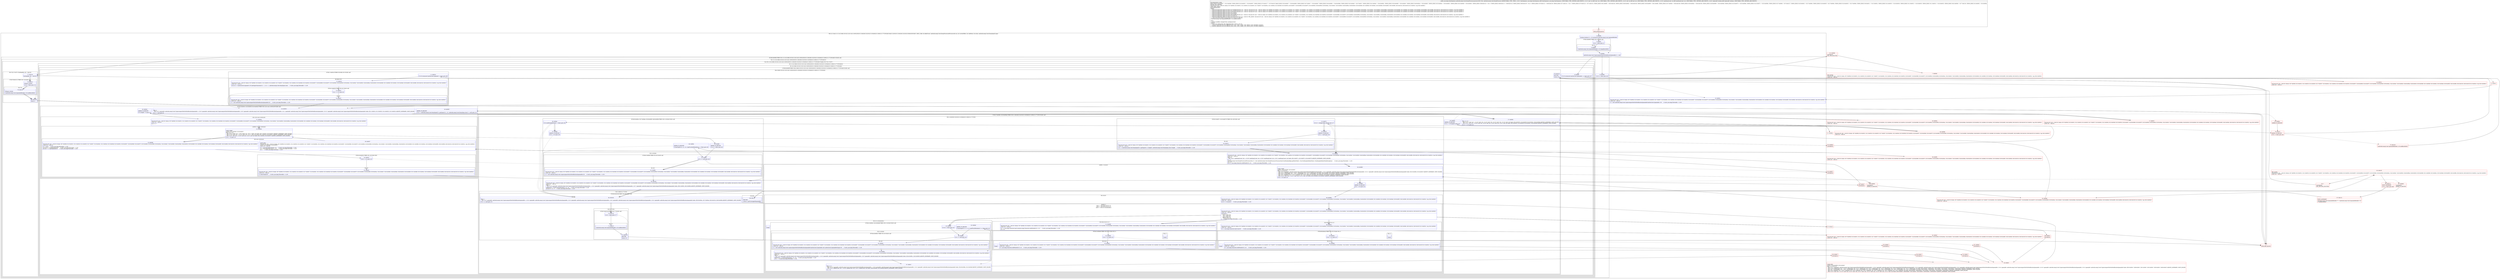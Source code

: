 digraph "CFG forandroidx.emoji2.text.EmojiProcessor.process(Ljava\/lang\/CharSequence;IIIZ)Ljava\/lang\/CharSequence;" {
subgraph cluster_Region_1823521813 {
label = "R(8:1|(1:3)|4|(1:(1:(1:(4:(2:89|(1:91))|(2:12|(3:14|(1:16)(0)|18))|(5:(1:28)|29|(2:32|33)|(2:(1:63)|64)|(2:(1:69)|(2:(1:77)|78)))|82))))|6|(2:12|(0))|(5:(1:28)|29|(2:32|33)|(2:(0)|64)|(0)(0))|82) | DECL_VAR: int addedCount, androidx.emoji2.text.EmojiProcessor$ProcessorSm sm, int currentOffset, int codePoint, int action, androidx.emoji2.text.EmojiSpan[] spans\l";
node [shape=record,color=blue];
Node_2 [shape=record,label="{2\:\ 0x0000|boolean boolean r0 = r10 instanceof androidx.emoji2.text.SpannableBuilder\l}"];
subgraph cluster_IfRegion_1575632801 {
label = "IF [B:3:0x0002] THEN: R(1:3) ELSE: null";
node [shape=record,color=blue];
Node_3 [shape=record,label="{3\:\ 0x0002|if (r0 != false) goto L3\l}"];
subgraph cluster_Region_669966188 {
label = "R(1:3)";
node [shape=record,color=blue];
Node_4 [shape=record,label="{4\:\ 0x0004|((androidx.emoji2.text.SpannableBuilder) r10).beginBatchEdit()\l}"];
}
}
Node_5 [shape=record,label="{5\:\ 0x000a|androidx.emoji2.text.UnprecomputeTextOnModificationSpannable r1 = null\l}"];
subgraph cluster_IfRegion_419710682 {
label = "IF [B:6:0x000b] THEN: R(1:(1:(1:(4:(2:89|(1:91))|(2:12|(3:14|(1:16)(0)|18))|(5:(1:28)|29|(2:32|33)|(2:(1:63)|64)|(2:(1:69)|(2:(1:77)|78)))|82)))) ELSE: null";
node [shape=record,color=blue];
Node_6 [shape=record,label="{6\:\ 0x000b|if (r0 == false) goto L83\l}"];
subgraph cluster_Region_2127979789 {
label = "R(1:(1:(1:(4:(2:89|(1:91))|(2:12|(3:14|(1:16)(0)|18))|(5:(1:28)|29|(2:32|33)|(2:(1:63)|64)|(2:(1:69)|(2:(1:77)|78)))|82))))";
node [shape=record,color=blue];
subgraph cluster_TryCatchRegion_2010851269 {
label = "Try: R(1:(1:(4:(2:89|(1:91))|(2:12|(3:14|(1:16)(0)|18))|(5:(1:28)|29|(2:32|33)|(2:(1:63)|64)|(2:(1:69)|(2:(1:77)|78)))|82))) finally: R(3:72|(1:74)|75)";
node [shape=record,color=blue];
subgraph cluster_Region_1217269825 {
label = "R(1:(1:(4:(2:89|(1:91))|(2:12|(3:14|(1:16)(0)|18))|(5:(1:28)|29|(2:32|33)|(2:(1:63)|64)|(2:(1:69)|(2:(1:77)|78)))|82)))";
node [shape=record,color=blue];
subgraph cluster_Region_432710531 {
label = "R(1:(4:(2:89|(1:91))|(2:12|(3:14|(1:16)(0)|18))|(5:(1:28)|29|(2:32|33)|(2:(1:63)|64)|(2:(1:69)|(2:(1:77)|78)))|82))";
node [shape=record,color=blue];
subgraph cluster_IfRegion_1425621946 {
label = "IF [B:8:0x000f] THEN: R(4:(2:89|(1:91))|(2:12|(3:14|(1:16)(0)|18))|(5:(1:28)|29|(2:32|33)|(2:(1:63)|64)|(2:(1:69)|(2:(1:77)|78)))|82) ELSE: null";
node [shape=record,color=blue];
Node_8 [shape=record,label="{8\:\ 0x000f|if ((r10 instanceof android.text.Spannable) == false) goto L87\l}"];
subgraph cluster_Region_2058527727 {
label = "R(4:(2:89|(1:91))|(2:12|(3:14|(1:16)(0)|18))|(5:(1:28)|29|(2:32|33)|(2:(1:63)|64)|(2:(1:69)|(2:(1:77)|78)))|82)";
node [shape=record,color=blue];
subgraph cluster_IfRegion_1107732704 {
label = "IF [B:11:0x0014] THEN: R(2:89|(1:91)) ELSE: null";
node [shape=record,color=blue];
Node_11 [shape=record,label="{11\:\ 0x0014|if ((r10 instanceof android.text.Spanned) != false) goto L89\l}"];
subgraph cluster_Region_440417519 {
label = "R(2:89|(1:91))";
node [shape=record,color=blue];
Node_12 [shape=record,label="{12\:\ 0x0016|TryCatch #0 \{all \-\> 0x0130, blocks: (B:7:0x000d, B:10:0x0012, B:12:0x0016, B:14:0x0025, B:17:0x0037, B:19:0x0041, B:21:0x0044, B:23:0x0048, B:25:0x0054, B:26:0x0057, B:28:0x0066, B:34:0x0075, B:35:0x0084, B:38:0x009d, B:39:0x00a1, B:42:0x00a7, B:45:0x00b3, B:46:0x00be, B:48:0x00c9, B:50:0x00d0, B:51:0x00d6, B:53:0x00e2, B:55:0x00e8, B:59:0x00f2, B:62:0x00fe, B:63:0x0104, B:65:0x010f, B:15:0x002c), top: B:81:0x000d \}\lCatch: all \-\> 0x0130\l|int int r2 = ((android.text.Spanned) r10).nextSpanTransition(r11 \- 1, r12 + 1, androidx.emoji2.text.EmojiSpan.class)     \/\/ Catch: java.lang.Throwable \-\> L130\l}"];
subgraph cluster_IfRegion_2109121187 {
label = "IF [B:13:0x0023] THEN: R(1:91) ELSE: null";
node [shape=record,color=blue];
Node_13 [shape=record,label="{13\:\ 0x0023|if (r2 \<= r12) goto L91\l}"];
subgraph cluster_Region_1850117664 {
label = "R(1:91)";
node [shape=record,color=blue];
Node_14 [shape=record,label="{14\:\ 0x0025|TryCatch #0 \{all \-\> 0x0130, blocks: (B:7:0x000d, B:10:0x0012, B:12:0x0016, B:14:0x0025, B:17:0x0037, B:19:0x0041, B:21:0x0044, B:23:0x0048, B:25:0x0054, B:26:0x0057, B:28:0x0066, B:34:0x0075, B:35:0x0084, B:38:0x009d, B:39:0x00a1, B:42:0x00a7, B:45:0x00b3, B:46:0x00be, B:48:0x00c9, B:50:0x00d0, B:51:0x00d6, B:53:0x00e2, B:55:0x00e8, B:59:0x00f2, B:62:0x00fe, B:63:0x0104, B:65:0x010f, B:15:0x002c), top: B:81:0x000d \}\lCatch: all \-\> 0x0130\l|r1 = new androidx.emoji2.text.UnprecomputeTextOnModificationSpannable(r10)     \/\/ Catch: java.lang.Throwable \-\> L130\l}"];
}
}
}
}
subgraph cluster_IfRegion_1996361082 {
label = "IF [B:16:0x0035, B:18:0x003f, B:20:0x0042] THEN: R(2:12|(3:14|(1:16)(0)|18)) ELSE: null";
node [shape=record,color=blue];
Node_16 [shape=record,label="{16\:\ 0x0035|PHI: r1 \l  PHI: (r1v3 'spannable' androidx.emoji2.text.UnprecomputeTextOnModificationSpannable) = (r1v0 'spannable' androidx.emoji2.text.UnprecomputeTextOnModificationSpannable), (r1v0 'spannable' androidx.emoji2.text.UnprecomputeTextOnModificationSpannable), (r1v1 'spannable' androidx.emoji2.text.UnprecomputeTextOnModificationSpannable), (r1v12 'spannable' androidx.emoji2.text.UnprecomputeTextOnModificationSpannable) binds: [B:11:0x0014, B:13:0x0023, B:14:0x0025, B:15:0x002c] A[DONT_GENERATE, DONT_INLINE]\l|if (r1 != null) goto L8\l}"];
Node_18 [shape=record,label="{18\:\ 0x003f|ADDED_TO_REGION\l|if ((r2 = (androidx.emoji2.text.EmojiSpan[]) r1.getSpans(r11, r12, androidx.emoji2.text.EmojiSpan.class)) != null) goto L10\l}"];
Node_20 [shape=record,label="{20\:\ 0x0042|ADDED_TO_REGION\l|if (r2.length \> 0) goto L12\l}"];
subgraph cluster_Region_827340083 {
label = "R(2:12|(3:14|(1:16)(0)|18))";
node [shape=record,color=blue];
Node_21 [shape=record,label="{21\:\ 0x0044|TryCatch #0 \{all \-\> 0x0130, blocks: (B:7:0x000d, B:10:0x0012, B:12:0x0016, B:14:0x0025, B:17:0x0037, B:19:0x0041, B:21:0x0044, B:23:0x0048, B:25:0x0054, B:26:0x0057, B:28:0x0066, B:34:0x0075, B:35:0x0084, B:38:0x009d, B:39:0x00a1, B:42:0x00a7, B:45:0x00b3, B:46:0x00be, B:48:0x00c9, B:50:0x00d0, B:51:0x00d6, B:53:0x00e2, B:55:0x00e8, B:59:0x00f2, B:62:0x00fe, B:63:0x0104, B:65:0x010f, B:15:0x002c), top: B:81:0x000d \}\lCatch: all \-\> 0x0130\l|int r4 = 0\l\l}"];
subgraph cluster_LoopRegion_236768664 {
label = "LOOP:0: (3:14|(1:16)(0)|18)";
node [shape=record,color=blue];
Node_22 [shape=record,label="{22\:\ 0x0046|LOOP_START\lLOOP:0: B:22:0x0046\-\>B:26:0x0057\lPHI: r4 r11 r12 \l  PHI: (r4v10 'index' int) = (r4v9 'index' int), (r4v11 'index' int) binds: [B:21:0x0044, B:26:0x0057] A[DONT_GENERATE, DONT_INLINE]\l  PHI: (r11v6 'start' int) = (r11v0 'start' int), (r11v7 'start' int) binds: [B:21:0x0044, B:26:0x0057] A[DONT_GENERATE, DONT_INLINE]\l  PHI: (r12v2 'end' int) = (r12v0 'end' int), (r12v3 'end' int) binds: [B:21:0x0044, B:26:0x0057] A[DONT_GENERATE, DONT_INLINE]\l|if (r4 \< r3) goto L14\l}"];
subgraph cluster_Region_739490315 {
label = "R(3:14|(1:16)(0)|18)";
node [shape=record,color=blue];
Node_23 [shape=record,label="{23\:\ 0x0048|TryCatch #0 \{all \-\> 0x0130, blocks: (B:7:0x000d, B:10:0x0012, B:12:0x0016, B:14:0x0025, B:17:0x0037, B:19:0x0041, B:21:0x0044, B:23:0x0048, B:25:0x0054, B:26:0x0057, B:28:0x0066, B:34:0x0075, B:35:0x0084, B:38:0x009d, B:39:0x00a1, B:42:0x00a7, B:45:0x00b3, B:46:0x00be, B:48:0x00c9, B:50:0x00d0, B:51:0x00d6, B:53:0x00e2, B:55:0x00e8, B:59:0x00f2, B:62:0x00fe, B:63:0x0104, B:65:0x010f, B:15:0x002c), top: B:81:0x000d \}\lCatch: all \-\> 0x0130\l|r5 = r2[r4]     \/\/ Catch: java.lang.Throwable \-\> L130\lint int r6 = r1.getSpanStart(r5)     \/\/ Catch: java.lang.Throwable \-\> L130\lint int r7 = r1.getSpanEnd(r5)     \/\/ Catch: java.lang.Throwable \-\> L130\l}"];
subgraph cluster_IfRegion_1371771223 {
label = "IF [B:24:0x0052] THEN: R(1:16) ELSE: R(0)";
node [shape=record,color=blue];
Node_24 [shape=record,label="{24\:\ 0x0052|if (r6 != r12) goto L16\l}"];
subgraph cluster_Region_5098042 {
label = "R(1:16)";
node [shape=record,color=blue];
Node_25 [shape=record,label="{25\:\ 0x0054|TryCatch #0 \{all \-\> 0x0130, blocks: (B:7:0x000d, B:10:0x0012, B:12:0x0016, B:14:0x0025, B:17:0x0037, B:19:0x0041, B:21:0x0044, B:23:0x0048, B:25:0x0054, B:26:0x0057, B:28:0x0066, B:34:0x0075, B:35:0x0084, B:38:0x009d, B:39:0x00a1, B:42:0x00a7, B:45:0x00b3, B:46:0x00be, B:48:0x00c9, B:50:0x00d0, B:51:0x00d6, B:53:0x00e2, B:55:0x00e8, B:59:0x00f2, B:62:0x00fe, B:63:0x0104, B:65:0x010f, B:15:0x002c), top: B:81:0x000d \}\lCatch: all \-\> 0x0130\l|r1.removeSpan(r5)     \/\/ Catch: java.lang.Throwable \-\> L130\l}"];
}
subgraph cluster_Region_275164018 {
label = "R(0)";
node [shape=record,color=blue];
}
}
Node_26 [shape=record,label="{26\:\ 0x0057|LOOP_END\lTryCatch #0 \{all \-\> 0x0130, blocks: (B:7:0x000d, B:10:0x0012, B:12:0x0016, B:14:0x0025, B:17:0x0037, B:19:0x0041, B:21:0x0044, B:23:0x0048, B:25:0x0054, B:26:0x0057, B:28:0x0066, B:34:0x0075, B:35:0x0084, B:38:0x009d, B:39:0x00a1, B:42:0x00a7, B:45:0x00b3, B:46:0x00be, B:48:0x00c9, B:50:0x00d0, B:51:0x00d6, B:53:0x00e2, B:55:0x00e8, B:59:0x00f2, B:62:0x00fe, B:63:0x0104, B:65:0x010f, B:15:0x002c), top: B:81:0x000d \}\lLOOP:0: B:22:0x0046\-\>B:26:0x0057\lCatch: all \-\> 0x0130\l|r11 = java.lang.Math.min(r6, r11)     \/\/ Catch: java.lang.Throwable \-\> L130\lr12 = java.lang.Math.max(r7, r12)     \/\/ Catch: java.lang.Throwable \-\> L130\lr4++     \/\/ Catch: java.lang.Throwable \-\> L130\l}"];
}
}
}
}
subgraph cluster_IfRegion_2141511498 {
label = "IF [B:27:0x0064, B:29:0x006a] THEN: R(5:(1:28)|29|(2:32|33)|(2:(1:63)|64)|(2:(1:69)|(2:(1:77)|78))) ELSE: null";
node [shape=record,color=blue];
Node_27 [shape=record,label="{27\:\ 0x0064|PHI: r11 r12 \l  PHI: (r11v1 'start' int) = (r11v0 'start' int), (r11v0 'start' int), (r11v0 'start' int), (r11v6 'start' int) binds: [B:16:0x0035, B:18:0x003f, B:20:0x0042, B:83:0x0064] A[DONT_GENERATE, DONT_INLINE]\l  PHI: (r12v1 'end' int) = (r12v0 'end' int), (r12v0 'end' int), (r12v0 'end' int), (r12v2 'end' int) binds: [B:16:0x0035, B:18:0x003f, B:20:0x0042, B:83:0x0064] A[DONT_GENERATE, DONT_INLINE]\l|if (r11 != r12) goto L22\l}"];
Node_29 [shape=record,label="{29\:\ 0x006a|ADDED_TO_REGION\l|if (r11 \< r10.length()) goto L25\l}"];
subgraph cluster_Region_204493983 {
label = "R(5:(1:28)|29|(2:32|33)|(2:(1:63)|64)|(2:(1:69)|(2:(1:77)|78)))";
node [shape=record,color=blue];
subgraph cluster_IfRegion_558149659 {
label = "IF [B:32:0x0071, B:33:0x0073] THEN: R(1:28) ELSE: null";
node [shape=record,color=blue];
Node_32 [shape=record,label="{32\:\ 0x0071|if (r13 != Integer.MAX_VALUE) goto L27\l}"];
Node_33 [shape=record,label="{33\:\ 0x0073|ADDED_TO_REGION\l|if (r1 != null) goto L28\l}"];
subgraph cluster_Region_660073620 {
label = "R(1:28)";
node [shape=record,color=blue];
Node_34 [shape=record,label="{34\:\ 0x0075|TryCatch #0 \{all \-\> 0x0130, blocks: (B:7:0x000d, B:10:0x0012, B:12:0x0016, B:14:0x0025, B:17:0x0037, B:19:0x0041, B:21:0x0044, B:23:0x0048, B:25:0x0054, B:26:0x0057, B:28:0x0066, B:34:0x0075, B:35:0x0084, B:38:0x009d, B:39:0x00a1, B:42:0x00a7, B:45:0x00b3, B:46:0x00be, B:48:0x00c9, B:50:0x00d0, B:51:0x00d6, B:53:0x00e2, B:55:0x00e8, B:59:0x00f2, B:62:0x00fe, B:63:0x0104, B:65:0x010f, B:15:0x002c), top: B:81:0x000d \}\lCatch: all \-\> 0x0130\l|r13 \-= ((androidx.emoji2.text.EmojiSpan[]) r1.getSpans(0, r1.length(), androidx.emoji2.text.EmojiSpan.class)).length     \/\/ Catch: java.lang.Throwable \-\> L130\l}"];
}
}
Node_35 [shape=record,label="{35\:\ 0x0084|TryCatch #0 \{all \-\> 0x0130, blocks: (B:7:0x000d, B:10:0x0012, B:12:0x0016, B:14:0x0025, B:17:0x0037, B:19:0x0041, B:21:0x0044, B:23:0x0048, B:25:0x0054, B:26:0x0057, B:28:0x0066, B:34:0x0075, B:35:0x0084, B:38:0x009d, B:39:0x00a1, B:42:0x00a7, B:45:0x00b3, B:46:0x00be, B:48:0x00c9, B:50:0x00d0, B:51:0x00d6, B:53:0x00e2, B:55:0x00e8, B:59:0x00f2, B:62:0x00fe, B:63:0x0104, B:65:0x010f, B:15:0x002c), top: B:81:0x000d \}\lCatch: all \-\> 0x0130\lPHI: r13 \l  PHI: (r13v1 'maxEmojiCount' int) = (r13v0 'maxEmojiCount' int), (r13v0 'maxEmojiCount' int), (r13v2 'maxEmojiCount' int) binds: [B:32:0x0071, B:33:0x0073, B:34:0x0075] A[DONT_GENERATE, DONT_INLINE]\l|r2 = 0\landroidx.emoji2.text.EmojiProcessor$ProcessorSm r3 = new androidx.emoji2.text.EmojiProcessor.ProcessorSm(r9.mMetadataRepo.getRootNode(), r9.mUseEmojiAsDefaultStyle, r9.mEmojiAsDefaultStyleExceptions)     \/\/ Catch: java.lang.Throwable \-\> L130\lr4 = r11\lint r5 = java.lang.Character.codePointAt(r10, r4)     \/\/ Catch: java.lang.Throwable \-\> L130\l}"];
subgraph cluster_LoopRegion_626314832 {
label = "LOOP:1: (2:32|33)";
node [shape=record,color=blue];
Node_36 [shape=record,label="{36\:\ 0x0099|LOOP_START\lLOOP:1: B:36:0x0099\-\>B:54:0x00e7\lPHI: r1 r2 r4 r5 r11 \l  PHI: (r1v4 'spannable' androidx.emoji2.text.UnprecomputeTextOnModificationSpannable) = (r1v3 'spannable' androidx.emoji2.text.UnprecomputeTextOnModificationSpannable), (r1v11 'spannable' androidx.emoji2.text.UnprecomputeTextOnModificationSpannable) binds: [B:35:0x0084, B:54:0x00e7] A[DONT_GENERATE, DONT_INLINE]\l  PHI: (r2v12 'addedCount' int) = (r2v11 'addedCount' int), (r2v16 'addedCount' int) binds: [B:35:0x0084, B:54:0x00e7] A[DONT_GENERATE, DONT_INLINE]\l  PHI: (r4v4 'currentOffset' int) = (r4v3 'currentOffset' int), (r4v7 'currentOffset' int) binds: [B:35:0x0084, B:54:0x00e7] A[DONT_GENERATE, DONT_INLINE]\l  PHI: (r5v3 'codePoint' int) = (r5v2 'codePoint' int), (r5v6 'codePoint' int) binds: [B:35:0x0084, B:54:0x00e7] A[DONT_GENERATE, DONT_INLINE]\l  PHI: (r11v2 'start' int) = (r11v1 'start' int), (r11v5 'start' int) binds: [B:35:0x0084, B:54:0x00e7] A[DONT_GENERATE, DONT_INLINE]\l|if (r4 \< r12) goto L31\l}"];
Node_37 [shape=record,label="{37\:\ 0x009b|ADDED_TO_REGION\l|if (r2 \< r13) goto L32\l}"];
subgraph cluster_Region_1671816807 {
label = "R(2:32|33)";
node [shape=record,color=blue];
Node_38 [shape=record,label="{38\:\ 0x009d|TryCatch #0 \{all \-\> 0x0130, blocks: (B:7:0x000d, B:10:0x0012, B:12:0x0016, B:14:0x0025, B:17:0x0037, B:19:0x0041, B:21:0x0044, B:23:0x0048, B:25:0x0054, B:26:0x0057, B:28:0x0066, B:34:0x0075, B:35:0x0084, B:38:0x009d, B:39:0x00a1, B:42:0x00a7, B:45:0x00b3, B:46:0x00be, B:48:0x00c9, B:50:0x00d0, B:51:0x00d6, B:53:0x00e2, B:55:0x00e8, B:59:0x00f2, B:62:0x00fe, B:63:0x0104, B:65:0x010f, B:15:0x002c), top: B:81:0x000d \}\lCatch: all \-\> 0x0130\l|int r6 = r3.check(r5)     \/\/ Catch: java.lang.Throwable \-\> L130\l}"];
subgraph cluster_SwitchRegion_1667571436 {
label = "Switch: 3
 case 1 -> R(2:50|(2:52|1)(1:1))
 case 2 -> R(2:45|(2:47|1)(1:1))
 case 3 -> R(3:(2:(1:43)|44)|40|1)";
node [shape=record,color=blue];
Node_39 [shape=record,label="{39\:\ 0x00a1|TryCatch #0 \{all \-\> 0x0130, blocks: (B:7:0x000d, B:10:0x0012, B:12:0x0016, B:14:0x0025, B:17:0x0037, B:19:0x0041, B:21:0x0044, B:23:0x0048, B:25:0x0054, B:26:0x0057, B:28:0x0066, B:34:0x0075, B:35:0x0084, B:38:0x009d, B:39:0x00a1, B:42:0x00a7, B:45:0x00b3, B:46:0x00be, B:48:0x00c9, B:50:0x00d0, B:51:0x00d6, B:53:0x00e2, B:55:0x00e8, B:59:0x00f2, B:62:0x00fe, B:63:0x0104, B:65:0x010f, B:15:0x002c), top: B:81:0x000d \}\lCatch: all \-\> 0x0130\l|switch(r6) \{\l    case 1: goto L50;\l    case 2: goto L45;\l    case 3: goto L37;\l    default: goto L34;\l\}     \/\/ Catch: java.lang.Throwable \-\> L130\l}"];
subgraph cluster_Region_1085215690 {
label = "R(2:50|(2:52|1)(1:1))";
node [shape=record,color=blue];
Node_51 [shape=record,label="{51\:\ 0x00d6|TryCatch #0 \{all \-\> 0x0130, blocks: (B:7:0x000d, B:10:0x0012, B:12:0x0016, B:14:0x0025, B:17:0x0037, B:19:0x0041, B:21:0x0044, B:23:0x0048, B:25:0x0054, B:26:0x0057, B:28:0x0066, B:34:0x0075, B:35:0x0084, B:38:0x009d, B:39:0x00a1, B:42:0x00a7, B:45:0x00b3, B:46:0x00be, B:48:0x00c9, B:50:0x00d0, B:51:0x00d6, B:53:0x00e2, B:55:0x00e8, B:59:0x00f2, B:62:0x00fe, B:63:0x0104, B:65:0x010f, B:15:0x002c), top: B:81:0x000d \}\lCatch: all \-\> 0x0130\l|r11 += java.lang.Character.charCount(java.lang.Character.codePointAt(r10, r11))     \/\/ Catch: java.lang.Throwable \-\> L130\lr4 = r11\l}"];
subgraph cluster_IfRegion_1995663328 {
label = "IF [B:52:0x00e0] THEN: R(2:52|1) ELSE: R(1:1)";
node [shape=record,color=blue];
Node_52 [shape=record,label="{52\:\ 0x00e0|if (r4 \< r12) goto L52\l}"];
subgraph cluster_Region_145544291 {
label = "R(2:52|1)";
node [shape=record,color=blue];
Node_53 [shape=record,label="{53\:\ 0x00e2|TryCatch #0 \{all \-\> 0x0130, blocks: (B:7:0x000d, B:10:0x0012, B:12:0x0016, B:14:0x0025, B:17:0x0037, B:19:0x0041, B:21:0x0044, B:23:0x0048, B:25:0x0054, B:26:0x0057, B:28:0x0066, B:34:0x0075, B:35:0x0084, B:38:0x009d, B:39:0x00a1, B:42:0x00a7, B:45:0x00b3, B:46:0x00be, B:48:0x00c9, B:50:0x00d0, B:51:0x00d6, B:53:0x00e2, B:55:0x00e8, B:59:0x00f2, B:62:0x00fe, B:63:0x0104, B:65:0x010f, B:15:0x002c), top: B:81:0x000d \}\lCatch: all \-\> 0x0130\l|r5 = java.lang.Character.codePointAt(r10, r4)     \/\/ Catch: java.lang.Throwable \-\> L130\l}"];
Node_InsnContainer_143800822 [shape=record,label="{|break\l}"];
}
subgraph cluster_Region_1619674481 {
label = "R(1:1)";
node [shape=record,color=blue];
Node_InsnContainer_1167216425 [shape=record,label="{|break\l}"];
}
}
}
subgraph cluster_Region_1174865105 {
label = "R(2:45|(2:47|1)(1:1))";
node [shape=record,color=blue];
Node_48 [shape=record,label="{48\:\ 0x00c9|TryCatch #0 \{all \-\> 0x0130, blocks: (B:7:0x000d, B:10:0x0012, B:12:0x0016, B:14:0x0025, B:17:0x0037, B:19:0x0041, B:21:0x0044, B:23:0x0048, B:25:0x0054, B:26:0x0057, B:28:0x0066, B:34:0x0075, B:35:0x0084, B:38:0x009d, B:39:0x00a1, B:42:0x00a7, B:45:0x00b3, B:46:0x00be, B:48:0x00c9, B:50:0x00d0, B:51:0x00d6, B:53:0x00e2, B:55:0x00e8, B:59:0x00f2, B:62:0x00fe, B:63:0x0104, B:65:0x010f, B:15:0x002c), top: B:81:0x000d \}\lCatch: all \-\> 0x0130\l|r4 += java.lang.Character.charCount(r5)     \/\/ Catch: java.lang.Throwable \-\> L130\l}"];
subgraph cluster_IfRegion_272995761 {
label = "IF [B:49:0x00ce] THEN: R(2:47|1) ELSE: R(1:1)";
node [shape=record,color=blue];
Node_49 [shape=record,label="{49\:\ 0x00ce|if (r4 \< r12) goto L47\l}"];
subgraph cluster_Region_247772339 {
label = "R(2:47|1)";
node [shape=record,color=blue];
Node_50 [shape=record,label="{50\:\ 0x00d0|TryCatch #0 \{all \-\> 0x0130, blocks: (B:7:0x000d, B:10:0x0012, B:12:0x0016, B:14:0x0025, B:17:0x0037, B:19:0x0041, B:21:0x0044, B:23:0x0048, B:25:0x0054, B:26:0x0057, B:28:0x0066, B:34:0x0075, B:35:0x0084, B:38:0x009d, B:39:0x00a1, B:42:0x00a7, B:45:0x00b3, B:46:0x00be, B:48:0x00c9, B:50:0x00d0, B:51:0x00d6, B:53:0x00e2, B:55:0x00e8, B:59:0x00f2, B:62:0x00fe, B:63:0x0104, B:65:0x010f, B:15:0x002c), top: B:81:0x000d \}\lCatch: all \-\> 0x0130\l|r5 = java.lang.Character.codePointAt(r10, r4)     \/\/ Catch: java.lang.Throwable \-\> L130\l}"];
Node_InsnContainer_479565406 [shape=record,label="{|break\l}"];
}
subgraph cluster_Region_89211315 {
label = "R(1:1)";
node [shape=record,color=blue];
Node_InsnContainer_935476645 [shape=record,label="{|break\l}"];
}
}
}
subgraph cluster_Region_1761481190 {
label = "R(3:(2:(1:43)|44)|40|1)";
node [shape=record,color=blue];
subgraph cluster_IfRegion_484657599 {
label = "IF [B:41:0x00a5, B:43:0x00af] THEN: R(2:(1:43)|44) ELSE: null";
node [shape=record,color=blue];
Node_41 [shape=record,label="{41\:\ 0x00a5|if (r14 != false) goto L42\l}"];
Node_43 [shape=record,label="{43\:\ 0x00af|ADDED_TO_REGION\l|if (hasGlyph(r10, r11, r4, r3.getFlushMetadata()) == false) goto L42\l}"];
subgraph cluster_Region_742638906 {
label = "R(2:(1:43)|44)";
node [shape=record,color=blue];
subgraph cluster_IfRegion_2081914394 {
label = "IF [B:44:0x00b1] THEN: R(1:43) ELSE: null";
node [shape=record,color=blue];
Node_44 [shape=record,label="{44\:\ 0x00b1|if (r1 == null) goto L43\l}"];
subgraph cluster_Region_2042303082 {
label = "R(1:43)";
node [shape=record,color=blue];
Node_45 [shape=record,label="{45\:\ 0x00b3|TryCatch #0 \{all \-\> 0x0130, blocks: (B:7:0x000d, B:10:0x0012, B:12:0x0016, B:14:0x0025, B:17:0x0037, B:19:0x0041, B:21:0x0044, B:23:0x0048, B:25:0x0054, B:26:0x0057, B:28:0x0066, B:34:0x0075, B:35:0x0084, B:38:0x009d, B:39:0x00a1, B:42:0x00a7, B:45:0x00b3, B:46:0x00be, B:48:0x00c9, B:50:0x00d0, B:51:0x00d6, B:53:0x00e2, B:55:0x00e8, B:59:0x00f2, B:62:0x00fe, B:63:0x0104, B:65:0x010f, B:15:0x002c), top: B:81:0x000d \}\lCatch: all \-\> 0x0130\l|r1 = new androidx.emoji2.text.UnprecomputeTextOnModificationSpannable((android.text.Spannable) new android.text.SpannableString(r10))     \/\/ Catch: java.lang.Throwable \-\> L130\l}"];
}
}
Node_46 [shape=record,label="{46\:\ 0x00be|TryCatch #0 \{all \-\> 0x0130, blocks: (B:7:0x000d, B:10:0x0012, B:12:0x0016, B:14:0x0025, B:17:0x0037, B:19:0x0041, B:21:0x0044, B:23:0x0048, B:25:0x0054, B:26:0x0057, B:28:0x0066, B:34:0x0075, B:35:0x0084, B:38:0x009d, B:39:0x00a1, B:42:0x00a7, B:45:0x00b3, B:46:0x00be, B:48:0x00c9, B:50:0x00d0, B:51:0x00d6, B:53:0x00e2, B:55:0x00e8, B:59:0x00f2, B:62:0x00fe, B:63:0x0104, B:65:0x010f, B:15:0x002c), top: B:81:0x000d \}\lCatch: all \-\> 0x0130\lPHI: r1 \l  PHI: (r1v8 'spannable' androidx.emoji2.text.UnprecomputeTextOnModificationSpannable) = (r1v4 'spannable' androidx.emoji2.text.UnprecomputeTextOnModificationSpannable), (r1v9 'spannable' androidx.emoji2.text.UnprecomputeTextOnModificationSpannable) binds: [B:44:0x00b1, B:45:0x00b3] A[DONT_GENERATE, DONT_INLINE]\l|addEmoji(r1, r3.getFlushMetadata(), r11, r4)     \/\/ Catch: java.lang.Throwable \-\> L130\lr2++     \/\/ Catch: java.lang.Throwable \-\> L130\l}"];
}
}
Node_47 [shape=record,label="{47\:\ 0x00c7|PHI: r1 r2 \l  PHI: (r1v10 'spannable' androidx.emoji2.text.UnprecomputeTextOnModificationSpannable) = (r1v8 'spannable' androidx.emoji2.text.UnprecomputeTextOnModificationSpannable), (r1v4 'spannable' androidx.emoji2.text.UnprecomputeTextOnModificationSpannable) binds: [B:46:0x00be, B:43:0x00af] A[DONT_GENERATE, DONT_INLINE]\l  PHI: (r2v15 'addedCount' int) = (r2v14 'addedCount' int), (r2v12 'addedCount' int) binds: [B:46:0x00be, B:43:0x00af] A[DONT_GENERATE, DONT_INLINE]\l|r11 = r4\l}"];
Node_InsnContainer_1627309939 [shape=record,label="{|break\l}"];
}
}
}
}
subgraph cluster_IfRegion_1841284067 {
label = "IF [B:56:0x00ec, B:57:0x00ee, B:58:0x00f0, B:60:0x00fa] THEN: R(2:(1:63)|64) ELSE: null";
node [shape=record,color=blue];
Node_56 [shape=record,label="{56\:\ 0x00ec|if (r3.isInFlushableState() != false) goto L58\l}"];
Node_57 [shape=record,label="{57\:\ 0x00ee|ADDED_TO_REGION\l|if (r2 \< r13) goto L59\l}"];
Node_58 [shape=record,label="{58\:\ 0x00f0|ADDED_TO_REGION\l|if (r14 != false) goto L62\l}"];
Node_60 [shape=record,label="{60\:\ 0x00fa|ADDED_TO_REGION\l|if (hasGlyph(r10, r11, r4, r3.getCurrentMetadata()) == false) goto L62\l}"];
subgraph cluster_Region_1769069592 {
label = "R(2:(1:63)|64)";
node [shape=record,color=blue];
subgraph cluster_IfRegion_1690046016 {
label = "IF [B:61:0x00fc] THEN: R(1:63) ELSE: null";
node [shape=record,color=blue];
Node_61 [shape=record,label="{61\:\ 0x00fc|if (r1 == null) goto L63\l}"];
subgraph cluster_Region_1439643556 {
label = "R(1:63)";
node [shape=record,color=blue];
Node_62 [shape=record,label="{62\:\ 0x00fe|TryCatch #0 \{all \-\> 0x0130, blocks: (B:7:0x000d, B:10:0x0012, B:12:0x0016, B:14:0x0025, B:17:0x0037, B:19:0x0041, B:21:0x0044, B:23:0x0048, B:25:0x0054, B:26:0x0057, B:28:0x0066, B:34:0x0075, B:35:0x0084, B:38:0x009d, B:39:0x00a1, B:42:0x00a7, B:45:0x00b3, B:46:0x00be, B:48:0x00c9, B:50:0x00d0, B:51:0x00d6, B:53:0x00e2, B:55:0x00e8, B:59:0x00f2, B:62:0x00fe, B:63:0x0104, B:65:0x010f, B:15:0x002c), top: B:81:0x000d \}\lCatch: all \-\> 0x0130\l|r1 = new androidx.emoji2.text.UnprecomputeTextOnModificationSpannable(r10)     \/\/ Catch: java.lang.Throwable \-\> L130\l}"];
}
}
Node_63 [shape=record,label="{63\:\ 0x0104|TryCatch #0 \{all \-\> 0x0130, blocks: (B:7:0x000d, B:10:0x0012, B:12:0x0016, B:14:0x0025, B:17:0x0037, B:19:0x0041, B:21:0x0044, B:23:0x0048, B:25:0x0054, B:26:0x0057, B:28:0x0066, B:34:0x0075, B:35:0x0084, B:38:0x009d, B:39:0x00a1, B:42:0x00a7, B:45:0x00b3, B:46:0x00be, B:48:0x00c9, B:50:0x00d0, B:51:0x00d6, B:53:0x00e2, B:55:0x00e8, B:59:0x00f2, B:62:0x00fe, B:63:0x0104, B:65:0x010f, B:15:0x002c), top: B:81:0x000d \}\lCatch: all \-\> 0x0130\lPHI: r1 \l  PHI: (r1v6 'spannable' androidx.emoji2.text.UnprecomputeTextOnModificationSpannable) = (r1v4 'spannable' androidx.emoji2.text.UnprecomputeTextOnModificationSpannable), (r1v7 'spannable' androidx.emoji2.text.UnprecomputeTextOnModificationSpannable) binds: [B:61:0x00fc, B:62:0x00fe] A[DONT_GENERATE, DONT_INLINE]\l|addEmoji(r1, r3.getCurrentMetadata(), r11, r4)     \/\/ Catch: java.lang.Throwable \-\> L130\lint int r2 = r2 + 1     \/\/ Catch: java.lang.Throwable \-\> L130\l}"];
}
}
subgraph cluster_Region_1349093972 {
label = "R(2:(1:69)|(2:(1:77)|78))";
node [shape=record,color=blue];
subgraph cluster_IfRegion_437745674 {
label = "IF [B:64:0x010d] THEN: R(1:69) ELSE: null";
node [shape=record,color=blue];
Node_64 [shape=record,label="{64\:\ 0x010d|PHI: r1 \l  PHI: (r1v5 'spannable' androidx.emoji2.text.UnprecomputeTextOnModificationSpannable) = (r1v4 'spannable' androidx.emoji2.text.UnprecomputeTextOnModificationSpannable), (r1v4 'spannable' androidx.emoji2.text.UnprecomputeTextOnModificationSpannable), (r1v6 'spannable' androidx.emoji2.text.UnprecomputeTextOnModificationSpannable), (r1v4 'spannable' androidx.emoji2.text.UnprecomputeTextOnModificationSpannable) binds: [B:56:0x00ec, B:57:0x00ee, B:63:0x0104, B:60:0x00fa] A[DONT_GENERATE, DONT_INLINE]\l|if (r1 == null) goto L76\l}"];
subgraph cluster_Region_1563894524 {
label = "R(1:69)";
node [shape=record,color=blue];
Node_68 [shape=record,label="{68\:\ 0x011b|RETURN\l|return r1.getUnwrappedSpannable()\l}"];
}
}
subgraph cluster_Region_1597642035 {
label = "R(2:(1:77)|78)";
node [shape=record,color=blue];
subgraph cluster_IfRegion_191166336 {
label = "IF [B:70:0x011d] THEN: R(1:77) ELSE: null";
node [shape=record,color=blue];
Node_70 [shape=record,label="{70\:\ 0x011d|if (r0 != false) goto L77\l}"];
subgraph cluster_Region_2041787492 {
label = "R(1:77)";
node [shape=record,color=blue];
Node_71 [shape=record,label="{71\:\ 0x011f|((androidx.emoji2.text.SpannableBuilder) r10).endBatchEdit()\l}"];
}
}
Node_72 [shape=record,label="{72\:\ 0x0125|RETURN\l|return r10\l}"];
}
}
}
}
Node_76 [shape=record,label="{76\:\ 0x012f|RETURN\l|return r10\l}"];
}
}
}
}
subgraph cluster_Region_1876992382 {
label = "R(3:72|(1:74)|75) | ExcHandler: all \-\> 0x0130\l";
node [shape=record,color=blue];
Node_77 [shape=record,label="{77\:\ 0x0130|ExcHandler: all \-\> 0x0130\l}"];
subgraph cluster_IfRegion_1658692333 {
label = "IF [B:78:0x0131] THEN: R(1:74) ELSE: null";
node [shape=record,color=blue];
Node_78 [shape=record,label="{78\:\ 0x0131|FINALLY_INSNS\l|if (r0 != false) goto L74\l}"];
subgraph cluster_Region_1934077436 {
label = "R(1:74)";
node [shape=record,color=blue];
Node_79 [shape=record,label="{79\:\ 0x0133|FINALLY_INSNS\l|((androidx.emoji2.text.SpannableBuilder) r10).endBatchEdit()\l}"];
}
}
Node_80 [shape=record,label="{80\:\ 0x0139|throw r1\l}"];
}
}
}
}
Node_15 [shape=record,label="{15\:\ 0x002c|TryCatch #0 \{all \-\> 0x0130, blocks: (B:7:0x000d, B:10:0x0012, B:12:0x0016, B:14:0x0025, B:17:0x0037, B:19:0x0041, B:21:0x0044, B:23:0x0048, B:25:0x0054, B:26:0x0057, B:28:0x0066, B:34:0x0075, B:35:0x0084, B:38:0x009d, B:39:0x00a1, B:42:0x00a7, B:45:0x00b3, B:46:0x00be, B:48:0x00c9, B:50:0x00d0, B:51:0x00d6, B:53:0x00e2, B:55:0x00e8, B:59:0x00f2, B:62:0x00fe, B:63:0x0104, B:65:0x010f, B:15:0x002c), top: B:81:0x000d \}\lCatch: all \-\> 0x0130\l|r1 = new androidx.emoji2.text.UnprecomputeTextOnModificationSpannable((android.text.Spannable) r10)     \/\/ Catch: java.lang.Throwable \-\> L130\l}"];
subgraph cluster_IfRegion_379963799 {
label = "IF [B:16:0x0035] THEN: R(2:12|(0)) ELSE: null";
node [shape=record,color=blue];
Node_16 [shape=record,label="{16\:\ 0x0035|PHI: r1 \l  PHI: (r1v3 'spannable' androidx.emoji2.text.UnprecomputeTextOnModificationSpannable) = (r1v0 'spannable' androidx.emoji2.text.UnprecomputeTextOnModificationSpannable), (r1v0 'spannable' androidx.emoji2.text.UnprecomputeTextOnModificationSpannable), (r1v1 'spannable' androidx.emoji2.text.UnprecomputeTextOnModificationSpannable), (r1v12 'spannable' androidx.emoji2.text.UnprecomputeTextOnModificationSpannable) binds: [B:11:0x0014, B:13:0x0023, B:14:0x0025, B:15:0x002c] A[DONT_GENERATE, DONT_INLINE]\l|if (r1 != null) goto L8\l}"];
subgraph cluster_Region_437939846 {
label = "R(2:12|(0))";
node [shape=record,color=blue];
Node_21 [shape=record,label="{21\:\ 0x0044|TryCatch #0 \{all \-\> 0x0130, blocks: (B:7:0x000d, B:10:0x0012, B:12:0x0016, B:14:0x0025, B:17:0x0037, B:19:0x0041, B:21:0x0044, B:23:0x0048, B:25:0x0054, B:26:0x0057, B:28:0x0066, B:34:0x0075, B:35:0x0084, B:38:0x009d, B:39:0x00a1, B:42:0x00a7, B:45:0x00b3, B:46:0x00be, B:48:0x00c9, B:50:0x00d0, B:51:0x00d6, B:53:0x00e2, B:55:0x00e8, B:59:0x00f2, B:62:0x00fe, B:63:0x0104, B:65:0x010f, B:15:0x002c), top: B:81:0x000d \}\lCatch: all \-\> 0x0130\l|int r4 = 0\l\l}"];
subgraph cluster_LoopRegion_2094775594 {
label = "LOOP:0: (0)";
node [shape=record,color=blue];
Node_22 [shape=record,label="{22\:\ 0x0046|LOOP_START\lLOOP:0: B:22:0x0046\-\>B:26:0x0057\lPHI: r4 r11 r12 \l  PHI: (r4v10 'index' int) = (r4v9 'index' int), (r4v11 'index' int) binds: [B:21:0x0044, B:26:0x0057] A[DONT_GENERATE, DONT_INLINE]\l  PHI: (r11v6 'start' int) = (r11v0 'start' int), (r11v7 'start' int) binds: [B:21:0x0044, B:26:0x0057] A[DONT_GENERATE, DONT_INLINE]\l  PHI: (r12v2 'end' int) = (r12v0 'end' int), (r12v3 'end' int) binds: [B:21:0x0044, B:26:0x0057] A[DONT_GENERATE, DONT_INLINE]\l|if (r4 \< r3) goto L14\l}"];
subgraph cluster_Region_472626881 {
label = "R(0)";
node [shape=record,color=blue];
}
}
}
}
subgraph cluster_IfRegion_1982472043 {
label = "IF [B:27:0x0064] THEN: R(5:(1:28)|29|(2:32|33)|(2:(0)|64)|(0)(0)) ELSE: null";
node [shape=record,color=blue];
Node_27 [shape=record,label="{27\:\ 0x0064|PHI: r11 r12 \l  PHI: (r11v1 'start' int) = (r11v0 'start' int), (r11v0 'start' int), (r11v0 'start' int), (r11v6 'start' int) binds: [B:16:0x0035, B:18:0x003f, B:20:0x0042, B:83:0x0064] A[DONT_GENERATE, DONT_INLINE]\l  PHI: (r12v1 'end' int) = (r12v0 'end' int), (r12v0 'end' int), (r12v0 'end' int), (r12v2 'end' int) binds: [B:16:0x0035, B:18:0x003f, B:20:0x0042, B:83:0x0064] A[DONT_GENERATE, DONT_INLINE]\l|if (r11 != r12) goto L22\l}"];
subgraph cluster_Region_1047013942 {
label = "R(5:(1:28)|29|(2:32|33)|(2:(0)|64)|(0)(0))";
node [shape=record,color=blue];
subgraph cluster_IfRegion_944534559 {
label = "IF [B:32:0x0071] THEN: R(1:28) ELSE: null";
node [shape=record,color=blue];
Node_32 [shape=record,label="{32\:\ 0x0071|if (r13 != Integer.MAX_VALUE) goto L27\l}"];
subgraph cluster_Region_2019020131 {
label = "R(1:28)";
node [shape=record,color=blue];
Node_34 [shape=record,label="{34\:\ 0x0075|TryCatch #0 \{all \-\> 0x0130, blocks: (B:7:0x000d, B:10:0x0012, B:12:0x0016, B:14:0x0025, B:17:0x0037, B:19:0x0041, B:21:0x0044, B:23:0x0048, B:25:0x0054, B:26:0x0057, B:28:0x0066, B:34:0x0075, B:35:0x0084, B:38:0x009d, B:39:0x00a1, B:42:0x00a7, B:45:0x00b3, B:46:0x00be, B:48:0x00c9, B:50:0x00d0, B:51:0x00d6, B:53:0x00e2, B:55:0x00e8, B:59:0x00f2, B:62:0x00fe, B:63:0x0104, B:65:0x010f, B:15:0x002c), top: B:81:0x000d \}\lCatch: all \-\> 0x0130\l|r13 \-= ((androidx.emoji2.text.EmojiSpan[]) r1.getSpans(0, r1.length(), androidx.emoji2.text.EmojiSpan.class)).length     \/\/ Catch: java.lang.Throwable \-\> L130\l}"];
}
}
Node_35 [shape=record,label="{35\:\ 0x0084|TryCatch #0 \{all \-\> 0x0130, blocks: (B:7:0x000d, B:10:0x0012, B:12:0x0016, B:14:0x0025, B:17:0x0037, B:19:0x0041, B:21:0x0044, B:23:0x0048, B:25:0x0054, B:26:0x0057, B:28:0x0066, B:34:0x0075, B:35:0x0084, B:38:0x009d, B:39:0x00a1, B:42:0x00a7, B:45:0x00b3, B:46:0x00be, B:48:0x00c9, B:50:0x00d0, B:51:0x00d6, B:53:0x00e2, B:55:0x00e8, B:59:0x00f2, B:62:0x00fe, B:63:0x0104, B:65:0x010f, B:15:0x002c), top: B:81:0x000d \}\lCatch: all \-\> 0x0130\lPHI: r13 \l  PHI: (r13v1 'maxEmojiCount' int) = (r13v0 'maxEmojiCount' int), (r13v0 'maxEmojiCount' int), (r13v2 'maxEmojiCount' int) binds: [B:32:0x0071, B:33:0x0073, B:34:0x0075] A[DONT_GENERATE, DONT_INLINE]\l|r2 = 0\landroidx.emoji2.text.EmojiProcessor$ProcessorSm r3 = new androidx.emoji2.text.EmojiProcessor.ProcessorSm(r9.mMetadataRepo.getRootNode(), r9.mUseEmojiAsDefaultStyle, r9.mEmojiAsDefaultStyleExceptions)     \/\/ Catch: java.lang.Throwable \-\> L130\lr4 = r11\lint r5 = java.lang.Character.codePointAt(r10, r4)     \/\/ Catch: java.lang.Throwable \-\> L130\l}"];
subgraph cluster_LoopRegion_1325010102 {
label = "LOOP:1: (2:32|33)";
node [shape=record,color=blue];
Node_36 [shape=record,label="{36\:\ 0x0099|LOOP_START\lLOOP:1: B:36:0x0099\-\>B:54:0x00e7\lPHI: r1 r2 r4 r5 r11 \l  PHI: (r1v4 'spannable' androidx.emoji2.text.UnprecomputeTextOnModificationSpannable) = (r1v3 'spannable' androidx.emoji2.text.UnprecomputeTextOnModificationSpannable), (r1v11 'spannable' androidx.emoji2.text.UnprecomputeTextOnModificationSpannable) binds: [B:35:0x0084, B:54:0x00e7] A[DONT_GENERATE, DONT_INLINE]\l  PHI: (r2v12 'addedCount' int) = (r2v11 'addedCount' int), (r2v16 'addedCount' int) binds: [B:35:0x0084, B:54:0x00e7] A[DONT_GENERATE, DONT_INLINE]\l  PHI: (r4v4 'currentOffset' int) = (r4v3 'currentOffset' int), (r4v7 'currentOffset' int) binds: [B:35:0x0084, B:54:0x00e7] A[DONT_GENERATE, DONT_INLINE]\l  PHI: (r5v3 'codePoint' int) = (r5v2 'codePoint' int), (r5v6 'codePoint' int) binds: [B:35:0x0084, B:54:0x00e7] A[DONT_GENERATE, DONT_INLINE]\l  PHI: (r11v2 'start' int) = (r11v1 'start' int), (r11v5 'start' int) binds: [B:35:0x0084, B:54:0x00e7] A[DONT_GENERATE, DONT_INLINE]\l|if (r4 \< r12) goto L31\l}"];
subgraph cluster_Region_533078589 {
label = "R(2:32|33)";
node [shape=record,color=blue];
Node_38 [shape=record,label="{38\:\ 0x009d|TryCatch #0 \{all \-\> 0x0130, blocks: (B:7:0x000d, B:10:0x0012, B:12:0x0016, B:14:0x0025, B:17:0x0037, B:19:0x0041, B:21:0x0044, B:23:0x0048, B:25:0x0054, B:26:0x0057, B:28:0x0066, B:34:0x0075, B:35:0x0084, B:38:0x009d, B:39:0x00a1, B:42:0x00a7, B:45:0x00b3, B:46:0x00be, B:48:0x00c9, B:50:0x00d0, B:51:0x00d6, B:53:0x00e2, B:55:0x00e8, B:59:0x00f2, B:62:0x00fe, B:63:0x0104, B:65:0x010f, B:15:0x002c), top: B:81:0x000d \}\lCatch: all \-\> 0x0130\l|int r6 = r3.check(r5)     \/\/ Catch: java.lang.Throwable \-\> L130\l}"];
subgraph cluster_SwitchRegion_226808111 {
label = "Switch: 0";
node [shape=record,color=blue];
Node_39 [shape=record,label="{39\:\ 0x00a1|TryCatch #0 \{all \-\> 0x0130, blocks: (B:7:0x000d, B:10:0x0012, B:12:0x0016, B:14:0x0025, B:17:0x0037, B:19:0x0041, B:21:0x0044, B:23:0x0048, B:25:0x0054, B:26:0x0057, B:28:0x0066, B:34:0x0075, B:35:0x0084, B:38:0x009d, B:39:0x00a1, B:42:0x00a7, B:45:0x00b3, B:46:0x00be, B:48:0x00c9, B:50:0x00d0, B:51:0x00d6, B:53:0x00e2, B:55:0x00e8, B:59:0x00f2, B:62:0x00fe, B:63:0x0104, B:65:0x010f, B:15:0x002c), top: B:81:0x000d \}\lCatch: all \-\> 0x0130\l|switch(r6) \{\l    case 1: goto L50;\l    case 2: goto L45;\l    case 3: goto L37;\l    default: goto L34;\l\}     \/\/ Catch: java.lang.Throwable \-\> L130\l}"];
}
}
}
subgraph cluster_IfRegion_209017597 {
label = "IF [B:56:0x00ec] THEN: R(2:(0)|64) ELSE: null";
node [shape=record,color=blue];
Node_56 [shape=record,label="{56\:\ 0x00ec|if (r3.isInFlushableState() != false) goto L58\l}"];
subgraph cluster_Region_1216822804 {
label = "R(2:(0)|64)";
node [shape=record,color=blue];
subgraph cluster_IfRegion_1550682673 {
label = "IF [B:61:0x00fc] THEN: R(0) ELSE: null";
node [shape=record,color=blue];
Node_61 [shape=record,label="{61\:\ 0x00fc|if (r1 == null) goto L63\l}"];
subgraph cluster_Region_434089169 {
label = "R(0)";
node [shape=record,color=blue];
}
}
Node_63 [shape=record,label="{63\:\ 0x0104|TryCatch #0 \{all \-\> 0x0130, blocks: (B:7:0x000d, B:10:0x0012, B:12:0x0016, B:14:0x0025, B:17:0x0037, B:19:0x0041, B:21:0x0044, B:23:0x0048, B:25:0x0054, B:26:0x0057, B:28:0x0066, B:34:0x0075, B:35:0x0084, B:38:0x009d, B:39:0x00a1, B:42:0x00a7, B:45:0x00b3, B:46:0x00be, B:48:0x00c9, B:50:0x00d0, B:51:0x00d6, B:53:0x00e2, B:55:0x00e8, B:59:0x00f2, B:62:0x00fe, B:63:0x0104, B:65:0x010f, B:15:0x002c), top: B:81:0x000d \}\lCatch: all \-\> 0x0130\lPHI: r1 \l  PHI: (r1v6 'spannable' androidx.emoji2.text.UnprecomputeTextOnModificationSpannable) = (r1v4 'spannable' androidx.emoji2.text.UnprecomputeTextOnModificationSpannable), (r1v7 'spannable' androidx.emoji2.text.UnprecomputeTextOnModificationSpannable) binds: [B:61:0x00fc, B:62:0x00fe] A[DONT_GENERATE, DONT_INLINE]\l|addEmoji(r1, r3.getCurrentMetadata(), r11, r4)     \/\/ Catch: java.lang.Throwable \-\> L130\lint int r2 = r2 + 1     \/\/ Catch: java.lang.Throwable \-\> L130\l}"];
}
}
subgraph cluster_IfRegion_1509812500 {
label = "IF [B:64:0x010d] THEN: R(0) ELSE: R(0)";
node [shape=record,color=blue];
Node_64 [shape=record,label="{64\:\ 0x010d|PHI: r1 \l  PHI: (r1v5 'spannable' androidx.emoji2.text.UnprecomputeTextOnModificationSpannable) = (r1v4 'spannable' androidx.emoji2.text.UnprecomputeTextOnModificationSpannable), (r1v4 'spannable' androidx.emoji2.text.UnprecomputeTextOnModificationSpannable), (r1v6 'spannable' androidx.emoji2.text.UnprecomputeTextOnModificationSpannable), (r1v4 'spannable' androidx.emoji2.text.UnprecomputeTextOnModificationSpannable) binds: [B:56:0x00ec, B:57:0x00ee, B:63:0x0104, B:60:0x00fa] A[DONT_GENERATE, DONT_INLINE]\l|if (r1 == null) goto L76\l}"];
subgraph cluster_Region_1485020309 {
label = "R(0)";
node [shape=record,color=blue];
}
subgraph cluster_Region_2121531817 {
label = "R(0)";
node [shape=record,color=blue];
}
}
}
}
Node_76 [shape=record,label="{76\:\ 0x012f|RETURN\l|return r10\l}"];
}
subgraph cluster_Region_1876992382 {
label = "R(3:72|(1:74)|75) | ExcHandler: all \-\> 0x0130\l";
node [shape=record,color=blue];
Node_77 [shape=record,label="{77\:\ 0x0130|ExcHandler: all \-\> 0x0130\l}"];
subgraph cluster_IfRegion_1658692333 {
label = "IF [B:78:0x0131] THEN: R(1:74) ELSE: null";
node [shape=record,color=blue];
Node_78 [shape=record,label="{78\:\ 0x0131|FINALLY_INSNS\l|if (r0 != false) goto L74\l}"];
subgraph cluster_Region_1934077436 {
label = "R(1:74)";
node [shape=record,color=blue];
Node_79 [shape=record,label="{79\:\ 0x0133|FINALLY_INSNS\l|((androidx.emoji2.text.SpannableBuilder) r10).endBatchEdit()\l}"];
}
}
Node_80 [shape=record,label="{80\:\ 0x0139|throw r1\l}"];
}
Node_0 [shape=record,color=red,label="{0\:\ ?|MTH_ENTER_BLOCK\l}"];
Node_17 [shape=record,color=red,label="{17\:\ 0x0037|TryCatch #0 \{all \-\> 0x0130, blocks: (B:7:0x000d, B:10:0x0012, B:12:0x0016, B:14:0x0025, B:17:0x0037, B:19:0x0041, B:21:0x0044, B:23:0x0048, B:25:0x0054, B:26:0x0057, B:28:0x0066, B:34:0x0075, B:35:0x0084, B:38:0x009d, B:39:0x00a1, B:42:0x00a7, B:45:0x00b3, B:46:0x00be, B:48:0x00c9, B:50:0x00d0, B:51:0x00d6, B:53:0x00e2, B:55:0x00e8, B:59:0x00f2, B:62:0x00fe, B:63:0x0104, B:65:0x010f, B:15:0x002c), top: B:81:0x000d \}\lCatch: all \-\> 0x0130\l}"];
Node_19 [shape=record,color=red,label="{19\:\ 0x0041|TryCatch #0 \{all \-\> 0x0130, blocks: (B:7:0x000d, B:10:0x0012, B:12:0x0016, B:14:0x0025, B:17:0x0037, B:19:0x0041, B:21:0x0044, B:23:0x0048, B:25:0x0054, B:26:0x0057, B:28:0x0066, B:34:0x0075, B:35:0x0084, B:38:0x009d, B:39:0x00a1, B:42:0x00a7, B:45:0x00b3, B:46:0x00be, B:48:0x00c9, B:50:0x00d0, B:51:0x00d6, B:53:0x00e2, B:55:0x00e8, B:59:0x00f2, B:62:0x00fe, B:63:0x0104, B:65:0x010f, B:15:0x002c), top: B:81:0x000d \}\lCatch: all \-\> 0x0130\l}"];
Node_84 [shape=record,color=red,label="{84\:\ 0x0057|SYNTHETIC\l}"];
Node_85 [shape=record,color=red,label="{85\:\ 0x0057|SYNTHETIC\l}"];
Node_83 [shape=record,color=red,label="{83\:\ 0x0064|SYNTHETIC\l}"];
Node_28 [shape=record,color=red,label="{28\:\ 0x0066|TryCatch #0 \{all \-\> 0x0130, blocks: (B:7:0x000d, B:10:0x0012, B:12:0x0016, B:14:0x0025, B:17:0x0037, B:19:0x0041, B:21:0x0044, B:23:0x0048, B:25:0x0054, B:26:0x0057, B:28:0x0066, B:34:0x0075, B:35:0x0084, B:38:0x009d, B:39:0x00a1, B:42:0x00a7, B:45:0x00b3, B:46:0x00be, B:48:0x00c9, B:50:0x00d0, B:51:0x00d6, B:53:0x00e2, B:55:0x00e8, B:59:0x00f2, B:62:0x00fe, B:63:0x0104, B:65:0x010f, B:15:0x002c), top: B:81:0x000d \}\lCatch: all \-\> 0x0130\l}"];
Node_30 [shape=record,color=red,label="{30\:\ 0x006c|ADDED_TO_REGION\l}"];
Node_31 [shape=record,color=red,label="{31\:\ 0x006e}"];
Node_40 [shape=record,color=red,label="{40\:\ 0x00a4}"];
Node_89 [shape=record,color=red,label="{89\:\ 0x00e7|SYNTHETIC\l}"];
Node_54 [shape=record,color=red,label="{54\:\ 0x00e7|LOOP_END\lLOOP:1: B:36:0x0099\-\>B:54:0x00e7\lPHI: r1 r2 r4 r5 r11 \l  PHI: (r1v11 'spannable' androidx.emoji2.text.UnprecomputeTextOnModificationSpannable) = (r1v4 'spannable' androidx.emoji2.text.UnprecomputeTextOnModificationSpannable), (r1v4 'spannable' androidx.emoji2.text.UnprecomputeTextOnModificationSpannable), (r1v4 'spannable' androidx.emoji2.text.UnprecomputeTextOnModificationSpannable), (r1v4 'spannable' androidx.emoji2.text.UnprecomputeTextOnModificationSpannable), (r1v10 'spannable' androidx.emoji2.text.UnprecomputeTextOnModificationSpannable), (r1v4 'spannable' androidx.emoji2.text.UnprecomputeTextOnModificationSpannable) binds: [B:93:0x00e7, B:88:0x00e7, B:91:0x00e7, B:92:0x00e7, B:90:0x00e7, B:89:0x00e7] A[DONT_GENERATE, DONT_INLINE]\l  PHI: (r2v16 'addedCount' int) = (r2v12 'addedCount' int), (r2v12 'addedCount' int), (r2v12 'addedCount' int), (r2v12 'addedCount' int), (r2v15 'addedCount' int), (r2v12 'addedCount' int) binds: [B:93:0x00e7, B:88:0x00e7, B:91:0x00e7, B:92:0x00e7, B:90:0x00e7, B:89:0x00e7] A[DONT_GENERATE, DONT_INLINE]\l  PHI: (r4v7 'currentOffset' int) = (r4v5 'currentOffset' int), (r4v5 'currentOffset' int), (r4v6 'currentOffset' int), (r4v6 'currentOffset' int), (r4v4 'currentOffset' int), (r4v4 'currentOffset' int) binds: [B:93:0x00e7, B:88:0x00e7, B:91:0x00e7, B:92:0x00e7, B:90:0x00e7, B:89:0x00e7] A[DONT_GENERATE, DONT_INLINE]\l  PHI: (r5v6 'codePoint' int) = (r5v3 'codePoint' int), (r5v4 'codePoint' int), (r5v3 'codePoint' int), (r5v5 'codePoint' int), (r5v3 'codePoint' int), (r5v3 'codePoint' int) binds: [B:93:0x00e7, B:88:0x00e7, B:91:0x00e7, B:92:0x00e7, B:90:0x00e7, B:89:0x00e7] A[DONT_GENERATE, DONT_INLINE]\l  PHI: (r11v5 'start' int) = (r11v3 'start' int), (r11v3 'start' int), (r11v2 'start' int), (r11v2 'start' int), (r11v4 'start' int), (r11v2 'start' int) binds: [B:93:0x00e7, B:88:0x00e7, B:91:0x00e7, B:92:0x00e7, B:90:0x00e7, B:89:0x00e7] A[DONT_GENERATE, DONT_INLINE]\l}"];
Node_42 [shape=record,color=red,label="{42\:\ 0x00a7|TryCatch #0 \{all \-\> 0x0130, blocks: (B:7:0x000d, B:10:0x0012, B:12:0x0016, B:14:0x0025, B:17:0x0037, B:19:0x0041, B:21:0x0044, B:23:0x0048, B:25:0x0054, B:26:0x0057, B:28:0x0066, B:34:0x0075, B:35:0x0084, B:38:0x009d, B:39:0x00a1, B:42:0x00a7, B:45:0x00b3, B:46:0x00be, B:48:0x00c9, B:50:0x00d0, B:51:0x00d6, B:53:0x00e2, B:55:0x00e8, B:59:0x00f2, B:62:0x00fe, B:63:0x0104, B:65:0x010f, B:15:0x002c), top: B:81:0x000d \}\lCatch: all \-\> 0x0130\l}"];
Node_90 [shape=record,color=red,label="{90\:\ 0x00e7|SYNTHETIC\l}"];
Node_92 [shape=record,color=red,label="{92\:\ 0x00e7|SYNTHETIC\l}"];
Node_91 [shape=record,color=red,label="{91\:\ 0x00e7|SYNTHETIC\l}"];
Node_88 [shape=record,color=red,label="{88\:\ 0x00e7|SYNTHETIC\l}"];
Node_93 [shape=record,color=red,label="{93\:\ 0x00e7|SYNTHETIC\l}"];
Node_87 [shape=record,color=red,label="{87\:\ 0x00e8|SYNTHETIC\lADDED_TO_REGION\l}"];
Node_55 [shape=record,color=red,label="{55\:\ 0x00e8|TryCatch #0 \{all \-\> 0x0130, blocks: (B:7:0x000d, B:10:0x0012, B:12:0x0016, B:14:0x0025, B:17:0x0037, B:19:0x0041, B:21:0x0044, B:23:0x0048, B:25:0x0054, B:26:0x0057, B:28:0x0066, B:34:0x0075, B:35:0x0084, B:38:0x009d, B:39:0x00a1, B:42:0x00a7, B:45:0x00b3, B:46:0x00be, B:48:0x00c9, B:50:0x00d0, B:51:0x00d6, B:53:0x00e2, B:55:0x00e8, B:59:0x00f2, B:62:0x00fe, B:63:0x0104, B:65:0x010f, B:15:0x002c), top: B:81:0x000d \}\lCatch: all \-\> 0x0130\l}"];
Node_59 [shape=record,color=red,label="{59\:\ 0x00f2|TryCatch #0 \{all \-\> 0x0130, blocks: (B:7:0x000d, B:10:0x0012, B:12:0x0016, B:14:0x0025, B:17:0x0037, B:19:0x0041, B:21:0x0044, B:23:0x0048, B:25:0x0054, B:26:0x0057, B:28:0x0066, B:34:0x0075, B:35:0x0084, B:38:0x009d, B:39:0x00a1, B:42:0x00a7, B:45:0x00b3, B:46:0x00be, B:48:0x00c9, B:50:0x00d0, B:51:0x00d6, B:53:0x00e2, B:55:0x00e8, B:59:0x00f2, B:62:0x00fe, B:63:0x0104, B:65:0x010f, B:15:0x002c), top: B:81:0x000d \}\lCatch: all \-\> 0x0130\l}"];
Node_65 [shape=record,color=red,label="{65\:\ 0x010f|TRY_LEAVE\lTryCatch #0 \{all \-\> 0x0130, blocks: (B:7:0x000d, B:10:0x0012, B:12:0x0016, B:14:0x0025, B:17:0x0037, B:19:0x0041, B:21:0x0044, B:23:0x0048, B:25:0x0054, B:26:0x0057, B:28:0x0066, B:34:0x0075, B:35:0x0084, B:38:0x009d, B:39:0x00a1, B:42:0x00a7, B:45:0x00b3, B:46:0x00be, B:48:0x00c9, B:50:0x00d0, B:51:0x00d6, B:53:0x00e2, B:55:0x00e8, B:59:0x00f2, B:62:0x00fe, B:63:0x0104, B:65:0x010f, B:15:0x002c), top: B:81:0x000d \}\lCatch: all \-\> 0x0130\l}"];
Node_66 [shape=record,color=red,label="{66\:\ 0x0113|DONT_GENERATE\l|if (r0 != false) goto L68\l}"];
Node_67 [shape=record,color=red,label="{67\:\ 0x0115|DONT_GENERATE\l|androidx.emoji2.text.SpannableBuilder r7 = (androidx.emoji2.text.SpannableBuilder) r10\lr7.endBatchEdit()\l}"];
Node_1 [shape=record,color=red,label="{1\:\ ?|MTH_EXIT_BLOCK\l}"];
Node_82 [shape=record,color=red,label="{82\:\ ?|SYNTHETIC\lEXC_BOTTOM_SPLITTER\l}"];
Node_86 [shape=record,color=red,label="{86\:\ 0x00e8|SYNTHETIC\lADDED_TO_REGION\l}"];
Node_74 [shape=record,color=red,label="{74\:\ 0x0127|ADDED_TO_REGION\l|if (r0 == false) goto L82\l}"];
Node_75 [shape=record,color=red,label="{75\:\ 0x0129|((androidx.emoji2.text.SpannableBuilder) r10).endBatchEdit()\l}"];
Node_81 [shape=record,color=red,label="{81\:\ 0x000d|SYNTHETIC\lEXC_TOP_SPLITTER\l}"];
Node_7 [shape=record,color=red,label="{7\:\ 0x000d|TRY_ENTER\lTryCatch #0 \{all \-\> 0x0130, blocks: (B:7:0x000d, B:10:0x0012, B:12:0x0016, B:14:0x0025, B:17:0x0037, B:19:0x0041, B:21:0x0044, B:23:0x0048, B:25:0x0054, B:26:0x0057, B:28:0x0066, B:34:0x0075, B:35:0x0084, B:38:0x009d, B:39:0x00a1, B:42:0x00a7, B:45:0x00b3, B:46:0x00be, B:48:0x00c9, B:50:0x00d0, B:51:0x00d6, B:53:0x00e2, B:55:0x00e8, B:59:0x00f2, B:62:0x00fe, B:63:0x0104, B:65:0x010f, B:15:0x002c), top: B:81:0x000d \}\lCatch: all \-\> 0x0130\l}"];
Node_9 [shape=record,color=red,label="{9\:\ 0x0011}"];
Node_10 [shape=record,color=red,label="{10\:\ 0x0012|TryCatch #0 \{all \-\> 0x0130, blocks: (B:7:0x000d, B:10:0x0012, B:12:0x0016, B:14:0x0025, B:17:0x0037, B:19:0x0041, B:21:0x0044, B:23:0x0048, B:25:0x0054, B:26:0x0057, B:28:0x0066, B:34:0x0075, B:35:0x0084, B:38:0x009d, B:39:0x00a1, B:42:0x00a7, B:45:0x00b3, B:46:0x00be, B:48:0x00c9, B:50:0x00d0, B:51:0x00d6, B:53:0x00e2, B:55:0x00e8, B:59:0x00f2, B:62:0x00fe, B:63:0x0104, B:65:0x010f, B:15:0x002c), top: B:81:0x000d \}\lCatch: all \-\> 0x0130\l}"];
MethodNode[shape=record,label="{public java.lang.CharSequence androidx.emoji2.text.EmojiProcessor.process((r9v0 'this' androidx.emoji2.text.EmojiProcessor A[IMMUTABLE_TYPE, THIS]), (r10v0 'charSequence' java.lang.CharSequence A[D('charSequence' java.lang.CharSequence), IMMUTABLE_TYPE, METHOD_ARGUMENT]), (r11v0 'start' int A[D('start' int), IMMUTABLE_TYPE, METHOD_ARGUMENT]), (r12v0 'end' int A[D('end' int), IMMUTABLE_TYPE, METHOD_ARGUMENT]), (r13v0 'maxEmojiCount' int A[D('maxEmojiCount' int), IMMUTABLE_TYPE, METHOD_ARGUMENT]), (r14v0 'replaceAll' boolean A[D('replaceAll' boolean), IMMUTABLE_TYPE, METHOD_ARGUMENT]))  | INCONSISTENT_CODE\lBACK_EDGE: B:26:0x0057 \-\> B:22:0x0046, CROSS_EDGE: B:24:0x0052 \-\> B:26:0x0057, CROSS_EDGE: B:74:0x0127 \-\> B:76:0x012f, BACK_EDGE: B:54:0x00e7 \-\> B:36:0x0099, CROSS_EDGE: B:47:0x00c7 \-\> B:54:0x00e7, CROSS_EDGE: B:44:0x00b1 \-\> B:46:0x00be, CROSS_EDGE: B:43:0x00af \-\> B:47:0x00c7, CROSS_EDGE: B:41:0x00a5 \-\> B:44:0x00b1, CROSS_EDGE: B:50:0x00d0 \-\> B:54:0x00e7, CROSS_EDGE: B:49:0x00ce \-\> B:54:0x00e7, CROSS_EDGE: B:53:0x00e2 \-\> B:54:0x00e7, CROSS_EDGE: B:52:0x00e0 \-\> B:54:0x00e7, CROSS_EDGE: B:68:0x011b \-\> B:1:?, CROSS_EDGE: B:66:0x0113 \-\> B:68:0x011b, CROSS_EDGE: B:80:0x0139 \-\> B:1:?, CROSS_EDGE: B:78:0x0131 \-\> B:80:0x0139, CROSS_EDGE: B:72:0x0125 \-\> B:1:?, CROSS_EDGE: B:70:0x011d \-\> B:72:0x0125, CROSS_EDGE: B:61:0x00fc \-\> B:63:0x0104, CROSS_EDGE: B:60:0x00fa \-\> B:64:0x010d, CROSS_EDGE: B:58:0x00f0 \-\> B:61:0x00fc, CROSS_EDGE: B:57:0x00ee \-\> B:64:0x010d, CROSS_EDGE: B:56:0x00ec \-\> B:64:0x010d, CROSS_EDGE: B:36:0x0099 \-\> B:55:0x00e8, CROSS_EDGE: B:33:0x0073 \-\> B:35:0x0084, CROSS_EDGE: B:32:0x0071 \-\> B:35:0x0084, CROSS_EDGE: B:27:0x0064 \-\> B:74:0x0127, CROSS_EDGE: B:20:0x0042 \-\> B:27:0x0064, CROSS_EDGE: B:18:0x003f \-\> B:27:0x0064, CROSS_EDGE: B:16:0x0035 \-\> B:27:0x0064, CROSS_EDGE: B:9:0x0011 \-\> B:15:0x002c, CROSS_EDGE: B:14:0x0025 \-\> B:16:0x0035, CROSS_EDGE: B:13:0x0023 \-\> B:16:0x0035, CROSS_EDGE: B:11:0x0014 \-\> B:16:0x0035, CROSS_EDGE: B:81:0x000d \-\> B:77:0x0130, CROSS_EDGE: B:3:0x0002 \-\> B:5:0x000a\lINLINE_NOT_NEEDED\lTryCatch #0 \{all \-\> 0x0130, blocks: (B:7:0x000d, B:10:0x0012, B:12:0x0016, B:14:0x0025, B:17:0x0037, B:19:0x0041, B:21:0x0044, B:23:0x0048, B:25:0x0054, B:26:0x0057, B:28:0x0066, B:34:0x0075, B:35:0x0084, B:38:0x009d, B:39:0x00a1, B:42:0x00a7, B:45:0x00b3, B:46:0x00be, B:48:0x00c9, B:50:0x00d0, B:51:0x00d6, B:53:0x00e2, B:55:0x00e8, B:59:0x00f2, B:62:0x00fe, B:63:0x0104, B:65:0x010f, B:15:0x002c), top: B:81:0x000d \}\lTYPE_VARS: EMPTY\lJadxCommentsAttr\{\l WARN: \l \-\> Removed duplicated region for block: B:23:0x0048 A[Catch: all \-\> 0x0130, TryCatch #0 \{all \-\> 0x0130, blocks: (B:7:0x000d, B:10:0x0012, B:12:0x0016, B:14:0x0025, B:17:0x0037, B:19:0x0041, B:21:0x0044, B:23:0x0048, B:25:0x0054, B:26:0x0057, B:28:0x0066, B:34:0x0075, B:35:0x0084, B:38:0x009d, B:39:0x00a1, B:42:0x00a7, B:45:0x00b3, B:46:0x00be, B:48:0x00c9, B:50:0x00d0, B:51:0x00d6, B:53:0x00e2, B:55:0x00e8, B:59:0x00f2, B:62:0x00fe, B:63:0x0104, B:65:0x010f, B:15:0x002c), top: B:81:0x000d \}]\l \-\> Removed duplicated region for block: B:51:0x00d6 A[Catch: all \-\> 0x0130, TryCatch #0 \{all \-\> 0x0130, blocks: (B:7:0x000d, B:10:0x0012, B:12:0x0016, B:14:0x0025, B:17:0x0037, B:19:0x0041, B:21:0x0044, B:23:0x0048, B:25:0x0054, B:26:0x0057, B:28:0x0066, B:34:0x0075, B:35:0x0084, B:38:0x009d, B:39:0x00a1, B:42:0x00a7, B:45:0x00b3, B:46:0x00be, B:48:0x00c9, B:50:0x00d0, B:51:0x00d6, B:53:0x00e2, B:55:0x00e8, B:59:0x00f2, B:62:0x00fe, B:63:0x0104, B:65:0x010f, B:15:0x002c), top: B:81:0x000d \}]\l \-\> Removed duplicated region for block: B:48:0x00c9 A[Catch: all \-\> 0x0130, TryCatch #0 \{all \-\> 0x0130, blocks: (B:7:0x000d, B:10:0x0012, B:12:0x0016, B:14:0x0025, B:17:0x0037, B:19:0x0041, B:21:0x0044, B:23:0x0048, B:25:0x0054, B:26:0x0057, B:28:0x0066, B:34:0x0075, B:35:0x0084, B:38:0x009d, B:39:0x00a1, B:42:0x00a7, B:45:0x00b3, B:46:0x00be, B:48:0x00c9, B:50:0x00d0, B:51:0x00d6, B:53:0x00e2, B:55:0x00e8, B:59:0x00f2, B:62:0x00fe, B:63:0x0104, B:65:0x010f, B:15:0x002c), top: B:81:0x000d \}]\l \-\> Removed duplicated region for block: B:41:0x00a5 \l \-\> Removed duplicated region for block: B:40:0x00a4 \l \-\> Removed duplicated region for block: B:62:0x00fe A[Catch: all \-\> 0x0130, TryCatch #0 \{all \-\> 0x0130, blocks: (B:7:0x000d, B:10:0x0012, B:12:0x0016, B:14:0x0025, B:17:0x0037, B:19:0x0041, B:21:0x0044, B:23:0x0048, B:25:0x0054, B:26:0x0057, B:28:0x0066, B:34:0x0075, B:35:0x0084, B:38:0x009d, B:39:0x00a1, B:42:0x00a7, B:45:0x00b3, B:46:0x00be, B:48:0x00c9, B:50:0x00d0, B:51:0x00d6, B:53:0x00e2, B:55:0x00e8, B:59:0x00f2, B:62:0x00fe, B:63:0x0104, B:65:0x010f, B:15:0x002c), top: B:81:0x000d \}]\l \-\> Removed duplicated region for block: B:70:0x011d \l \-\> Removed duplicated region for block: B:65:0x010f A[Catch: all \-\> 0x0130, TRY_LEAVE, TryCatch #0 \{all \-\> 0x0130, blocks: (B:7:0x000d, B:10:0x0012, B:12:0x0016, B:14:0x0025, B:17:0x0037, B:19:0x0041, B:21:0x0044, B:23:0x0048, B:25:0x0054, B:26:0x0057, B:28:0x0066, B:34:0x0075, B:35:0x0084, B:38:0x009d, B:39:0x00a1, B:42:0x00a7, B:45:0x00b3, B:46:0x00be, B:48:0x00c9, B:50:0x00d0, B:51:0x00d6, B:53:0x00e2, B:55:0x00e8, B:59:0x00f2, B:62:0x00fe, B:63:0x0104, B:65:0x010f, B:15:0x002c), top: B:81:0x000d \}]\l \-\> Code restructure failed: missing block: B:75:0x0129, code lost:\l    ((androidx.emoji2.text.SpannableBuilder) r10).endBatchEdit();\l\l INFO: \l \-\> Access modifiers changed from: package\-private\l DEBUG: \l \-\> Don't trust debug lines info. Repeating lines: [326=4, 327=4]\l \-\> Another duplicated slice has different insns count: \{[IF]\}, finally: \{[IF, CHECK_CAST, INVOKE] complete\}\l \-\> Another duplicated slice has different insns count: \{[IF]\}, finally: \{[IF, CHECK_CAST, INVOKE] complete\}\}\l}"];
MethodNode -> Node_0;Node_2 -> Node_3;
Node_3 -> Node_4;
Node_3 -> Node_5[style=dashed];
Node_4 -> Node_5;
Node_5 -> Node_6;
Node_6 -> Node_15[style=dashed];
Node_6 -> Node_81;
Node_8 -> Node_9[style=dashed];
Node_8 -> Node_10;
Node_11 -> Node_12;
Node_11 -> Node_16[style=dashed];
Node_12 -> Node_13;
Node_13 -> Node_14;
Node_13 -> Node_16[style=dashed];
Node_14 -> Node_16;
Node_16 -> Node_17;
Node_16 -> Node_27[style=dashed];
Node_18 -> Node_19;
Node_18 -> Node_27[style=dashed];
Node_20 -> Node_21;
Node_20 -> Node_27[style=dashed];
Node_21 -> Node_22;
Node_22 -> Node_23;
Node_22 -> Node_83[style=dashed];
Node_23 -> Node_24;
Node_24 -> Node_25;
Node_24 -> Node_85[style=dashed];
Node_25 -> Node_84;
Node_26 -> Node_22;
Node_27 -> Node_28;
Node_27 -> Node_74[style=dashed];
Node_29 -> Node_30[style=dashed];
Node_29 -> Node_31;
Node_32 -> Node_33;
Node_32 -> Node_35[style=dashed];
Node_33 -> Node_34;
Node_33 -> Node_35[style=dashed];
Node_34 -> Node_35;
Node_35 -> Node_36;
Node_36 -> Node_37;
Node_36 -> Node_86[style=dashed];
Node_37 -> Node_38;
Node_37 -> Node_87[style=dashed];
Node_38 -> Node_39;
Node_39 -> Node_40;
Node_39 -> Node_41;
Node_39 -> Node_48;
Node_39 -> Node_51;
Node_51 -> Node_52;
Node_52 -> Node_53;
Node_52 -> Node_93[style=dashed];
Node_53 -> Node_88;
Node_48 -> Node_49;
Node_49 -> Node_50;
Node_49 -> Node_91[style=dashed];
Node_50 -> Node_92;
Node_41 -> Node_42[style=dashed];
Node_41 -> Node_44;
Node_43 -> Node_44;
Node_43 -> Node_47[style=dashed];
Node_44 -> Node_45;
Node_44 -> Node_46[style=dashed];
Node_45 -> Node_46;
Node_46 -> Node_47;
Node_47 -> Node_90;
Node_56 -> Node_57;
Node_56 -> Node_64[style=dashed];
Node_57 -> Node_58;
Node_57 -> Node_64[style=dashed];
Node_58 -> Node_59[style=dashed];
Node_58 -> Node_61;
Node_60 -> Node_61;
Node_60 -> Node_64[style=dashed];
Node_61 -> Node_62;
Node_61 -> Node_63[style=dashed];
Node_62 -> Node_63;
Node_63 -> Node_64;
Node_64 -> Node_65[style=dashed];
Node_64 -> Node_70;
Node_68 -> Node_1;
Node_70 -> Node_71;
Node_70 -> Node_72[style=dashed];
Node_71 -> Node_72;
Node_72 -> Node_1;
Node_76 -> Node_1;
Node_77 -> Node_78;
Node_78 -> Node_79;
Node_78 -> Node_80[style=dashed];
Node_79 -> Node_80;
Node_80 -> Node_1;
Node_15 -> Node_16;
Node_16 -> Node_17;
Node_16 -> Node_27[style=dashed];
Node_21 -> Node_22;
Node_22 -> Node_23;
Node_22 -> Node_83[style=dashed];
Node_27 -> Node_28;
Node_27 -> Node_74[style=dashed];
Node_32 -> Node_33;
Node_32 -> Node_35[style=dashed];
Node_34 -> Node_35;
Node_35 -> Node_36;
Node_36 -> Node_37;
Node_36 -> Node_86[style=dashed];
Node_38 -> Node_39;
Node_39 -> Node_40;
Node_39 -> Node_41;
Node_39 -> Node_48;
Node_39 -> Node_51;
Node_56 -> Node_57;
Node_56 -> Node_64[style=dashed];
Node_61 -> Node_62;
Node_61 -> Node_63[style=dashed];
Node_63 -> Node_64;
Node_64 -> Node_65[style=dashed];
Node_64 -> Node_70;
Node_76 -> Node_1;
Node_77 -> Node_78;
Node_78 -> Node_79;
Node_78 -> Node_80[style=dashed];
Node_79 -> Node_80;
Node_80 -> Node_1;
Node_0 -> Node_2;
Node_17 -> Node_18;
Node_19 -> Node_20;
Node_84 -> Node_26;
Node_85 -> Node_26;
Node_83 -> Node_27;
Node_28 -> Node_29;
Node_30 -> Node_74;
Node_31 -> Node_32;
Node_40 -> Node_89;
Node_89 -> Node_54;
Node_54 -> Node_36;
Node_42 -> Node_43;
Node_90 -> Node_54;
Node_92 -> Node_54;
Node_91 -> Node_54;
Node_88 -> Node_54;
Node_93 -> Node_54;
Node_87 -> Node_55;
Node_55 -> Node_56;
Node_59 -> Node_60;
Node_65 -> Node_66;
Node_65 -> Node_82;
Node_66 -> Node_67;
Node_66 -> Node_68[style=dashed];
Node_67 -> Node_68;
Node_82 -> Node_77;
Node_86 -> Node_55;
Node_74 -> Node_75[style=dashed];
Node_74 -> Node_76;
Node_75 -> Node_76;
Node_81 -> Node_7;
Node_81 -> Node_77;
Node_7 -> Node_8;
Node_9 -> Node_15;
Node_10 -> Node_11;
}

